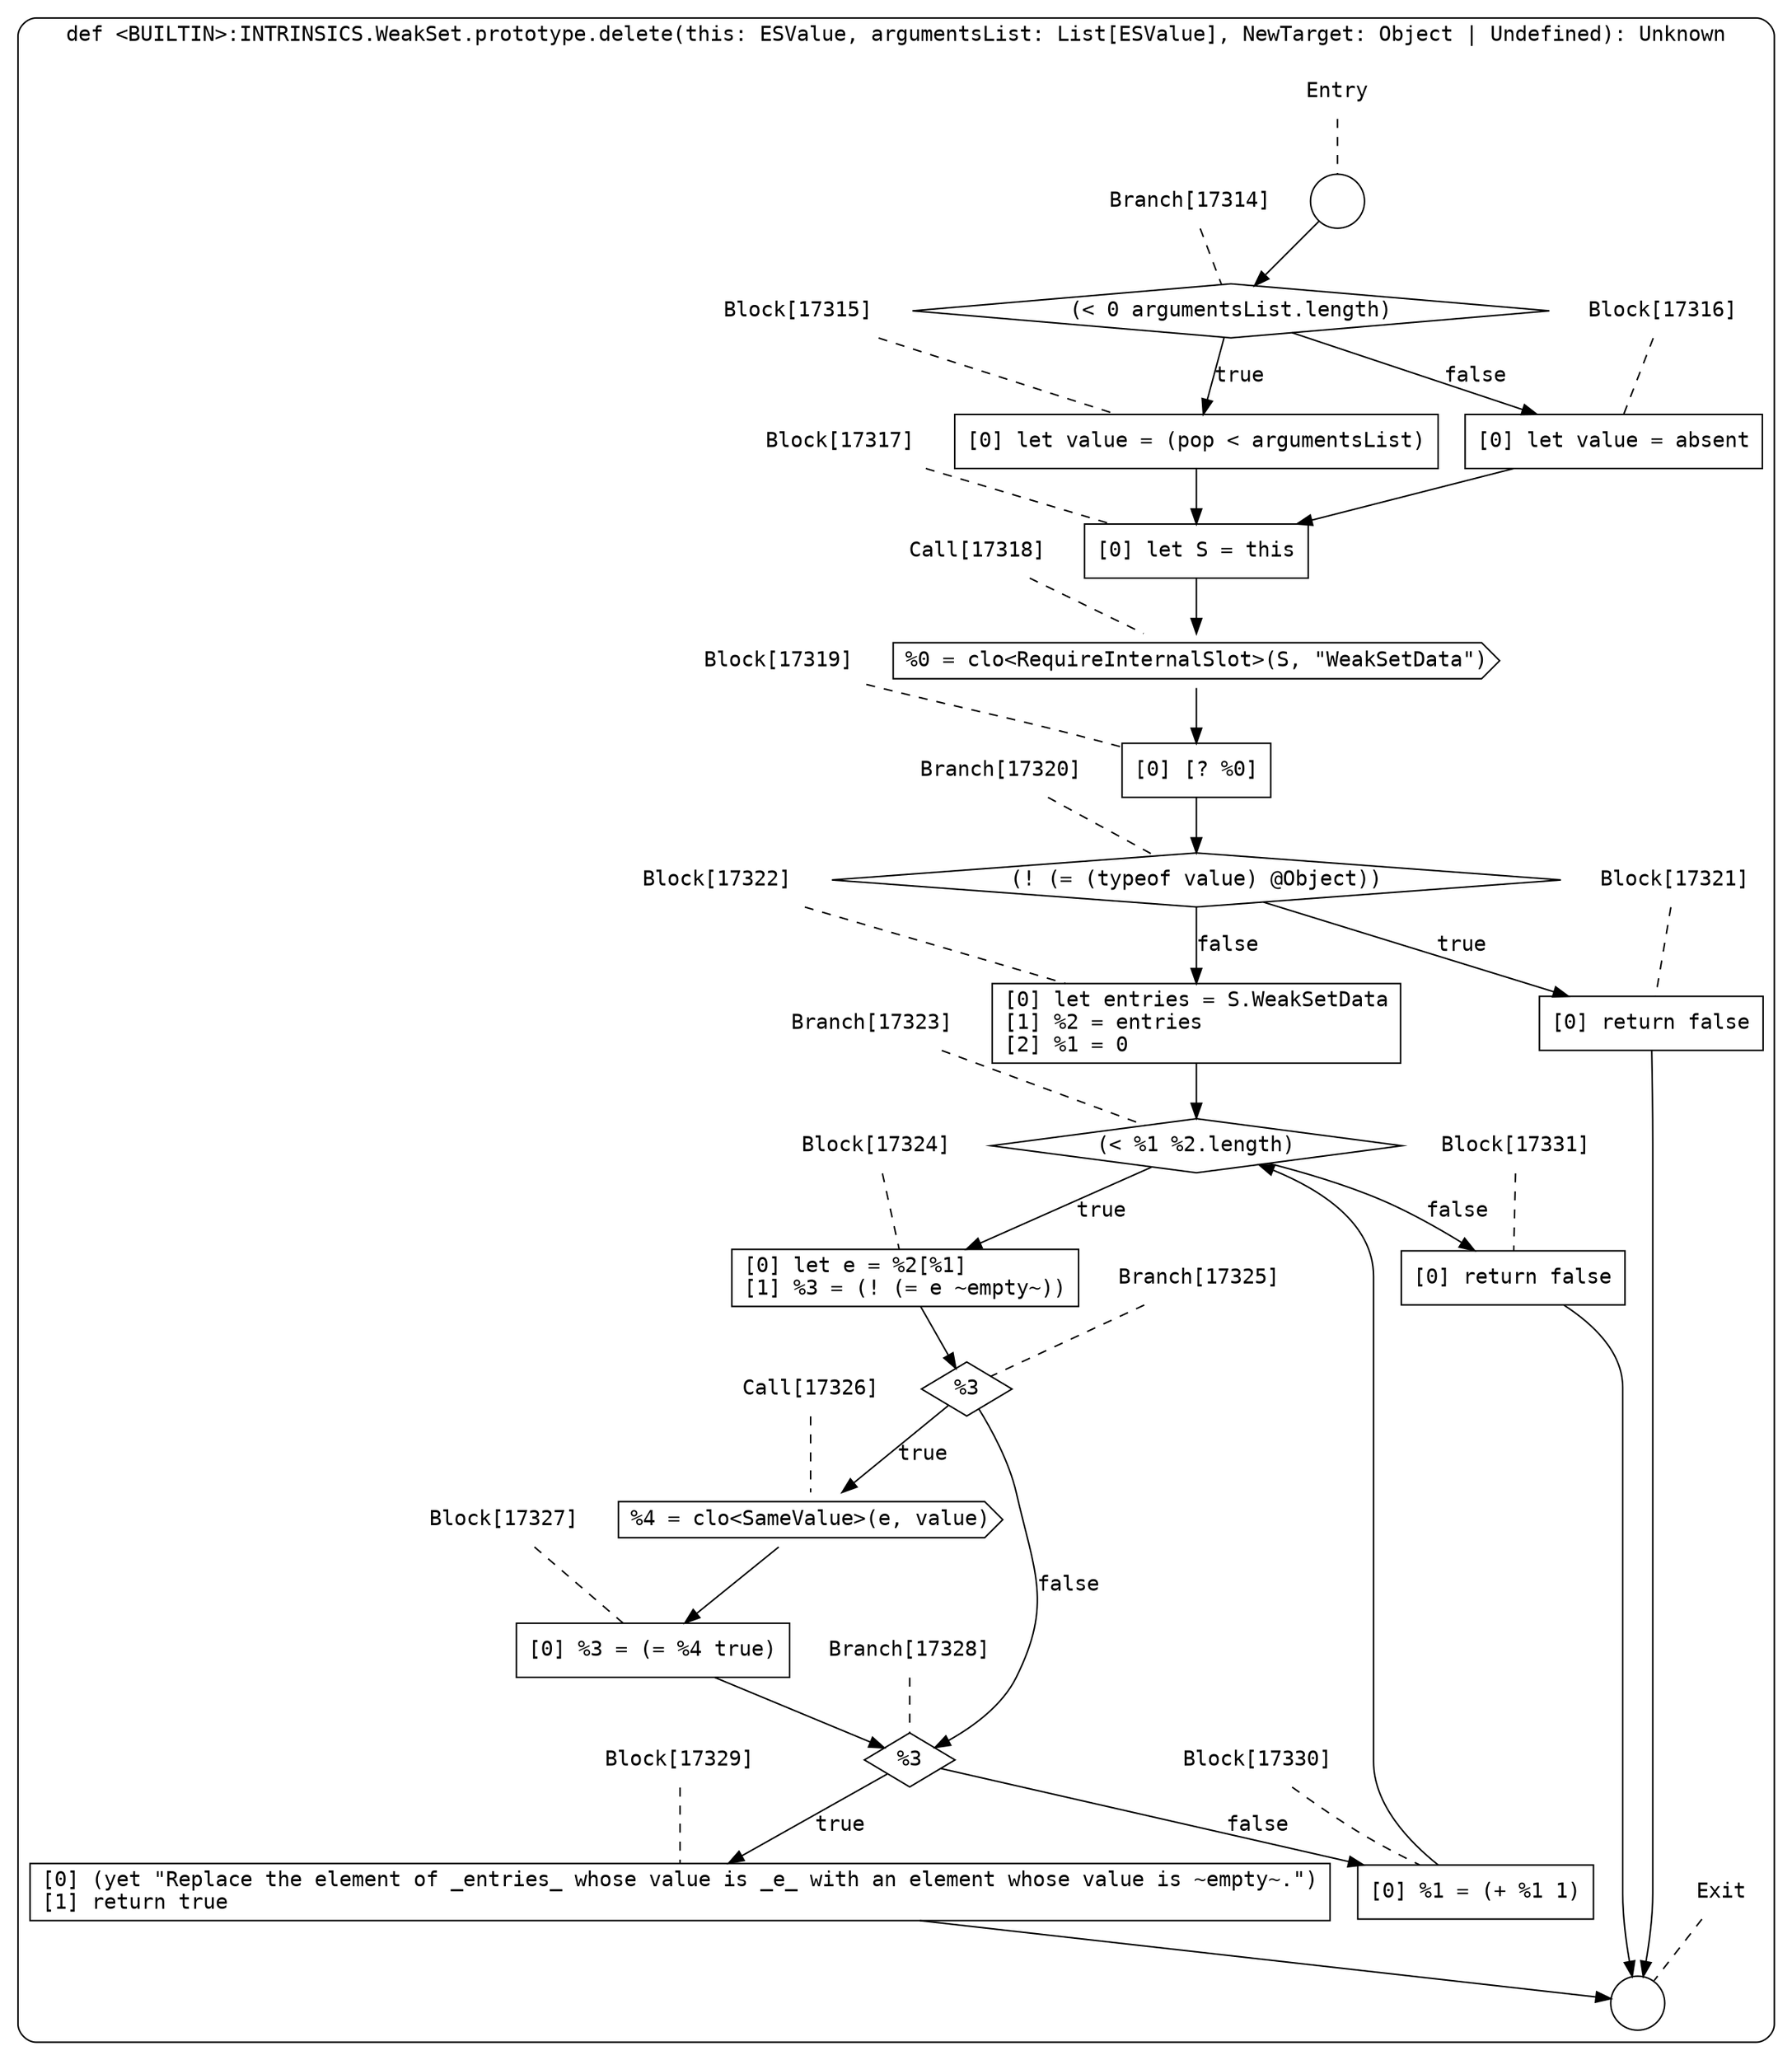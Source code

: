 digraph {
  graph [fontname = "Consolas"]
  node [fontname = "Consolas"]
  edge [fontname = "Consolas"]
  subgraph cluster2468 {
    label = "def <BUILTIN>:INTRINSICS.WeakSet.prototype.delete(this: ESValue, argumentsList: List[ESValue], NewTarget: Object | Undefined): Unknown"
    style = rounded
    cluster2468_entry_name [shape=none, label=<<font color="black">Entry</font>>]
    cluster2468_entry_name -> cluster2468_entry [arrowhead=none, color="black", style=dashed]
    cluster2468_entry [shape=circle label=" " color="black" fillcolor="white" style=filled]
    cluster2468_entry -> node17314 [color="black"]
    cluster2468_exit_name [shape=none, label=<<font color="black">Exit</font>>]
    cluster2468_exit_name -> cluster2468_exit [arrowhead=none, color="black", style=dashed]
    cluster2468_exit [shape=circle label=" " color="black" fillcolor="white" style=filled]
    node17314_name [shape=none, label=<<font color="black">Branch[17314]</font>>]
    node17314_name -> node17314 [arrowhead=none, color="black", style=dashed]
    node17314 [shape=diamond, label=<<font color="black">(&lt; 0 argumentsList.length)</font>> color="black" fillcolor="white", style=filled]
    node17314 -> node17315 [label=<<font color="black">true</font>> color="black"]
    node17314 -> node17316 [label=<<font color="black">false</font>> color="black"]
    node17315_name [shape=none, label=<<font color="black">Block[17315]</font>>]
    node17315_name -> node17315 [arrowhead=none, color="black", style=dashed]
    node17315 [shape=box, label=<<font color="black">[0] let value = (pop &lt; argumentsList)<BR ALIGN="LEFT"/></font>> color="black" fillcolor="white", style=filled]
    node17315 -> node17317 [color="black"]
    node17316_name [shape=none, label=<<font color="black">Block[17316]</font>>]
    node17316_name -> node17316 [arrowhead=none, color="black", style=dashed]
    node17316 [shape=box, label=<<font color="black">[0] let value = absent<BR ALIGN="LEFT"/></font>> color="black" fillcolor="white", style=filled]
    node17316 -> node17317 [color="black"]
    node17317_name [shape=none, label=<<font color="black">Block[17317]</font>>]
    node17317_name -> node17317 [arrowhead=none, color="black", style=dashed]
    node17317 [shape=box, label=<<font color="black">[0] let S = this<BR ALIGN="LEFT"/></font>> color="black" fillcolor="white", style=filled]
    node17317 -> node17318 [color="black"]
    node17318_name [shape=none, label=<<font color="black">Call[17318]</font>>]
    node17318_name -> node17318 [arrowhead=none, color="black", style=dashed]
    node17318 [shape=cds, label=<<font color="black">%0 = clo&lt;RequireInternalSlot&gt;(S, &quot;WeakSetData&quot;)</font>> color="black" fillcolor="white", style=filled]
    node17318 -> node17319 [color="black"]
    node17319_name [shape=none, label=<<font color="black">Block[17319]</font>>]
    node17319_name -> node17319 [arrowhead=none, color="black", style=dashed]
    node17319 [shape=box, label=<<font color="black">[0] [? %0]<BR ALIGN="LEFT"/></font>> color="black" fillcolor="white", style=filled]
    node17319 -> node17320 [color="black"]
    node17320_name [shape=none, label=<<font color="black">Branch[17320]</font>>]
    node17320_name -> node17320 [arrowhead=none, color="black", style=dashed]
    node17320 [shape=diamond, label=<<font color="black">(! (= (typeof value) @Object))</font>> color="black" fillcolor="white", style=filled]
    node17320 -> node17321 [label=<<font color="black">true</font>> color="black"]
    node17320 -> node17322 [label=<<font color="black">false</font>> color="black"]
    node17321_name [shape=none, label=<<font color="black">Block[17321]</font>>]
    node17321_name -> node17321 [arrowhead=none, color="black", style=dashed]
    node17321 [shape=box, label=<<font color="black">[0] return false<BR ALIGN="LEFT"/></font>> color="black" fillcolor="white", style=filled]
    node17321 -> cluster2468_exit [color="black"]
    node17322_name [shape=none, label=<<font color="black">Block[17322]</font>>]
    node17322_name -> node17322 [arrowhead=none, color="black", style=dashed]
    node17322 [shape=box, label=<<font color="black">[0] let entries = S.WeakSetData<BR ALIGN="LEFT"/>[1] %2 = entries<BR ALIGN="LEFT"/>[2] %1 = 0<BR ALIGN="LEFT"/></font>> color="black" fillcolor="white", style=filled]
    node17322 -> node17323 [color="black"]
    node17323_name [shape=none, label=<<font color="black">Branch[17323]</font>>]
    node17323_name -> node17323 [arrowhead=none, color="black", style=dashed]
    node17323 [shape=diamond, label=<<font color="black">(&lt; %1 %2.length)</font>> color="black" fillcolor="white", style=filled]
    node17323 -> node17324 [label=<<font color="black">true</font>> color="black"]
    node17323 -> node17331 [label=<<font color="black">false</font>> color="black"]
    node17324_name [shape=none, label=<<font color="black">Block[17324]</font>>]
    node17324_name -> node17324 [arrowhead=none, color="black", style=dashed]
    node17324 [shape=box, label=<<font color="black">[0] let e = %2[%1]<BR ALIGN="LEFT"/>[1] %3 = (! (= e ~empty~))<BR ALIGN="LEFT"/></font>> color="black" fillcolor="white", style=filled]
    node17324 -> node17325 [color="black"]
    node17331_name [shape=none, label=<<font color="black">Block[17331]</font>>]
    node17331_name -> node17331 [arrowhead=none, color="black", style=dashed]
    node17331 [shape=box, label=<<font color="black">[0] return false<BR ALIGN="LEFT"/></font>> color="black" fillcolor="white", style=filled]
    node17331 -> cluster2468_exit [color="black"]
    node17325_name [shape=none, label=<<font color="black">Branch[17325]</font>>]
    node17325_name -> node17325 [arrowhead=none, color="black", style=dashed]
    node17325 [shape=diamond, label=<<font color="black">%3</font>> color="black" fillcolor="white", style=filled]
    node17325 -> node17326 [label=<<font color="black">true</font>> color="black"]
    node17325 -> node17328 [label=<<font color="black">false</font>> color="black"]
    node17326_name [shape=none, label=<<font color="black">Call[17326]</font>>]
    node17326_name -> node17326 [arrowhead=none, color="black", style=dashed]
    node17326 [shape=cds, label=<<font color="black">%4 = clo&lt;SameValue&gt;(e, value)</font>> color="black" fillcolor="white", style=filled]
    node17326 -> node17327 [color="black"]
    node17328_name [shape=none, label=<<font color="black">Branch[17328]</font>>]
    node17328_name -> node17328 [arrowhead=none, color="black", style=dashed]
    node17328 [shape=diamond, label=<<font color="black">%3</font>> color="black" fillcolor="white", style=filled]
    node17328 -> node17329 [label=<<font color="black">true</font>> color="black"]
    node17328 -> node17330 [label=<<font color="black">false</font>> color="black"]
    node17327_name [shape=none, label=<<font color="black">Block[17327]</font>>]
    node17327_name -> node17327 [arrowhead=none, color="black", style=dashed]
    node17327 [shape=box, label=<<font color="black">[0] %3 = (= %4 true)<BR ALIGN="LEFT"/></font>> color="black" fillcolor="white", style=filled]
    node17327 -> node17328 [color="black"]
    node17329_name [shape=none, label=<<font color="black">Block[17329]</font>>]
    node17329_name -> node17329 [arrowhead=none, color="black", style=dashed]
    node17329 [shape=box, label=<<font color="black">[0] (yet &quot;Replace the element of _entries_ whose value is _e_ with an element whose value is ~empty~.&quot;)<BR ALIGN="LEFT"/>[1] return true<BR ALIGN="LEFT"/></font>> color="black" fillcolor="white", style=filled]
    node17329 -> cluster2468_exit [color="black"]
    node17330_name [shape=none, label=<<font color="black">Block[17330]</font>>]
    node17330_name -> node17330 [arrowhead=none, color="black", style=dashed]
    node17330 [shape=box, label=<<font color="black">[0] %1 = (+ %1 1)<BR ALIGN="LEFT"/></font>> color="black" fillcolor="white", style=filled]
    node17330 -> node17323 [color="black"]
  }
}
